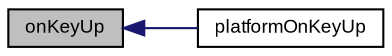 digraph "onKeyUp"
{
  bgcolor="transparent";
  edge [fontname="Arial",fontsize="9",labelfontname="Arial",labelfontsize="9"];
  node [fontname="Arial",fontsize="9",shape=record];
  rankdir="LR";
  Node1 [label="onKeyUp",height=0.2,width=0.4,color="black", fillcolor="grey75", style="filled" fontcolor="black"];
  Node1 -> Node2 [dir="back",color="midnightblue",fontsize="9",style="solid",fontname="Arial"];
  Node2 [label="platformOnKeyUp",height=0.2,width=0.4,color="black",URL="$class_v_s_t_g_u_i_1_1_c_frame.html#a384c6d08fb081e37e95018219e7d1fec"];
}
